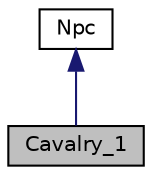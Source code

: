 digraph "Cavalry_1"
{
  edge [fontname="Helvetica",fontsize="10",labelfontname="Helvetica",labelfontsize="10"];
  node [fontname="Helvetica",fontsize="10",shape=record];
  Node0 [label="Cavalry_1",height=0.2,width=0.4,color="black", fillcolor="grey75", style="filled", fontcolor="black"];
  Node1 -> Node0 [dir="back",color="midnightblue",fontsize="10",style="solid",fontname="Helvetica"];
  Node1 [label="Npc",height=0.2,width=0.4,color="black", fillcolor="white", style="filled",URL="$class_npc.html",tooltip="Klasa podstawowa opisujaca przeciwnikow. "];
}

